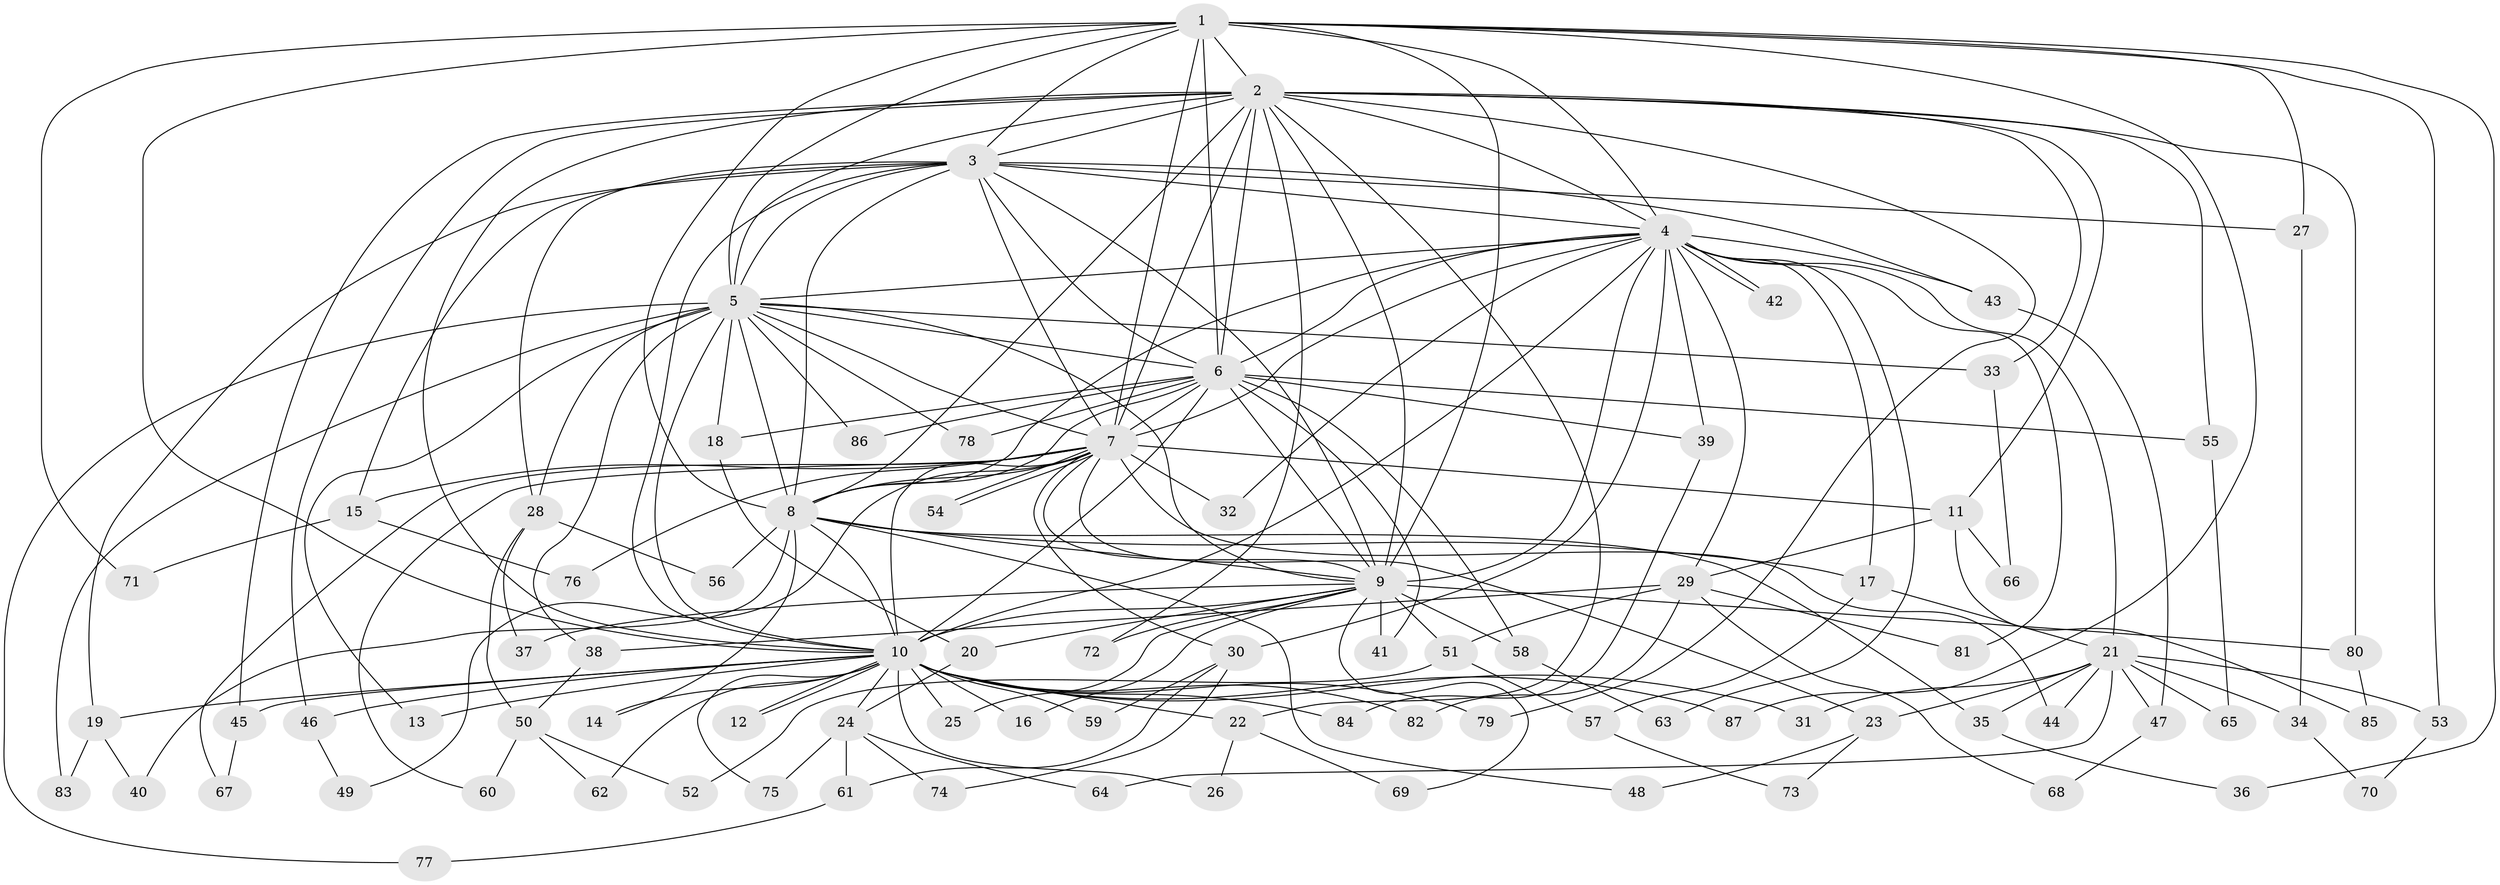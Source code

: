 // Generated by graph-tools (version 1.1) at 2025/10/02/27/25 16:10:58]
// undirected, 87 vertices, 199 edges
graph export_dot {
graph [start="1"]
  node [color=gray90,style=filled];
  1;
  2;
  3;
  4;
  5;
  6;
  7;
  8;
  9;
  10;
  11;
  12;
  13;
  14;
  15;
  16;
  17;
  18;
  19;
  20;
  21;
  22;
  23;
  24;
  25;
  26;
  27;
  28;
  29;
  30;
  31;
  32;
  33;
  34;
  35;
  36;
  37;
  38;
  39;
  40;
  41;
  42;
  43;
  44;
  45;
  46;
  47;
  48;
  49;
  50;
  51;
  52;
  53;
  54;
  55;
  56;
  57;
  58;
  59;
  60;
  61;
  62;
  63;
  64;
  65;
  66;
  67;
  68;
  69;
  70;
  71;
  72;
  73;
  74;
  75;
  76;
  77;
  78;
  79;
  80;
  81;
  82;
  83;
  84;
  85;
  86;
  87;
  1 -- 2;
  1 -- 3;
  1 -- 4;
  1 -- 5;
  1 -- 6;
  1 -- 7;
  1 -- 8;
  1 -- 9;
  1 -- 10;
  1 -- 27;
  1 -- 36;
  1 -- 53;
  1 -- 71;
  1 -- 87;
  2 -- 3;
  2 -- 4;
  2 -- 5;
  2 -- 6;
  2 -- 7;
  2 -- 8;
  2 -- 9;
  2 -- 10;
  2 -- 11;
  2 -- 22;
  2 -- 33;
  2 -- 45;
  2 -- 46;
  2 -- 55;
  2 -- 72;
  2 -- 79;
  2 -- 80;
  3 -- 4;
  3 -- 5;
  3 -- 6;
  3 -- 7;
  3 -- 8;
  3 -- 9;
  3 -- 10;
  3 -- 15;
  3 -- 19;
  3 -- 27;
  3 -- 28;
  3 -- 43;
  4 -- 5;
  4 -- 6;
  4 -- 7;
  4 -- 8;
  4 -- 9;
  4 -- 10;
  4 -- 17;
  4 -- 21;
  4 -- 29;
  4 -- 30;
  4 -- 32;
  4 -- 39;
  4 -- 42;
  4 -- 42;
  4 -- 43;
  4 -- 63;
  4 -- 81;
  5 -- 6;
  5 -- 7;
  5 -- 8;
  5 -- 9;
  5 -- 10;
  5 -- 13;
  5 -- 18;
  5 -- 28;
  5 -- 33;
  5 -- 38;
  5 -- 77;
  5 -- 78;
  5 -- 83;
  5 -- 86;
  6 -- 7;
  6 -- 8;
  6 -- 9;
  6 -- 10;
  6 -- 18;
  6 -- 39;
  6 -- 41;
  6 -- 55;
  6 -- 58;
  6 -- 78;
  6 -- 86;
  7 -- 8;
  7 -- 9;
  7 -- 10;
  7 -- 11;
  7 -- 15;
  7 -- 23;
  7 -- 30;
  7 -- 32;
  7 -- 44;
  7 -- 49;
  7 -- 54;
  7 -- 54;
  7 -- 60;
  7 -- 67;
  7 -- 76;
  8 -- 9;
  8 -- 10;
  8 -- 14;
  8 -- 17;
  8 -- 35;
  8 -- 40;
  8 -- 48;
  8 -- 56;
  9 -- 10;
  9 -- 16;
  9 -- 20;
  9 -- 25;
  9 -- 37;
  9 -- 41;
  9 -- 51;
  9 -- 58;
  9 -- 69;
  9 -- 72;
  9 -- 80;
  10 -- 12;
  10 -- 12;
  10 -- 13;
  10 -- 14;
  10 -- 16;
  10 -- 19;
  10 -- 22;
  10 -- 24;
  10 -- 25;
  10 -- 26;
  10 -- 31;
  10 -- 45;
  10 -- 46;
  10 -- 59;
  10 -- 62;
  10 -- 75;
  10 -- 79;
  10 -- 82;
  10 -- 84;
  10 -- 87;
  11 -- 29;
  11 -- 66;
  11 -- 85;
  15 -- 71;
  15 -- 76;
  17 -- 21;
  17 -- 57;
  18 -- 20;
  19 -- 40;
  19 -- 83;
  20 -- 24;
  21 -- 23;
  21 -- 31;
  21 -- 34;
  21 -- 35;
  21 -- 44;
  21 -- 47;
  21 -- 53;
  21 -- 64;
  21 -- 65;
  22 -- 26;
  22 -- 69;
  23 -- 48;
  23 -- 73;
  24 -- 61;
  24 -- 64;
  24 -- 74;
  24 -- 75;
  27 -- 34;
  28 -- 37;
  28 -- 50;
  28 -- 56;
  29 -- 38;
  29 -- 51;
  29 -- 68;
  29 -- 81;
  29 -- 82;
  30 -- 59;
  30 -- 61;
  30 -- 74;
  33 -- 66;
  34 -- 70;
  35 -- 36;
  38 -- 50;
  39 -- 84;
  43 -- 47;
  45 -- 67;
  46 -- 49;
  47 -- 68;
  50 -- 52;
  50 -- 60;
  50 -- 62;
  51 -- 52;
  51 -- 57;
  53 -- 70;
  55 -- 65;
  57 -- 73;
  58 -- 63;
  61 -- 77;
  80 -- 85;
}
